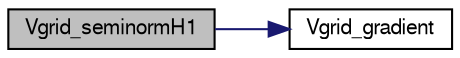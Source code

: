 digraph "Vgrid_seminormH1"
{
  edge [fontname="FreeSans",fontsize="10",labelfontname="FreeSans",labelfontsize="10"];
  node [fontname="FreeSans",fontsize="10",shape=record];
  rankdir="LR";
  Node1 [label="Vgrid_seminormH1",height=0.2,width=0.4,color="black", fillcolor="grey75", style="filled" fontcolor="black"];
  Node1 -> Node2 [color="midnightblue",fontsize="10",style="solid",fontname="FreeSans"];
  Node2 [label="Vgrid_gradient",height=0.2,width=0.4,color="black", fillcolor="white", style="filled",URL="$group___vgrid.html#ga74468f9a1d749f5573ea7f67c919abe9",tooltip="Get first derivative values at a point."];
}
